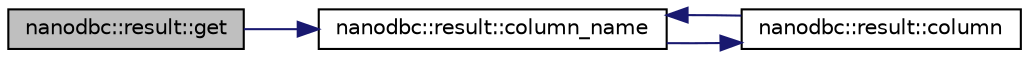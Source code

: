 digraph "nanodbc::result::get"
{
 // LATEX_PDF_SIZE
  edge [fontname="Helvetica",fontsize="10",labelfontname="Helvetica",labelfontsize="10"];
  node [fontname="Helvetica",fontsize="10",shape=record];
  rankdir="LR";
  Node119 [label="nanodbc::result::get",height=0.2,width=0.4,color="black", fillcolor="grey75", style="filled", fontcolor="black",tooltip="Gets data from the given column by name of the current rowset."];
  Node119 -> Node120 [color="midnightblue",fontsize="10",style="solid",fontname="Helvetica"];
  Node120 [label="nanodbc::result::column_name",height=0.2,width=0.4,color="black", fillcolor="white", style="filled",URL="$classnanodbc_1_1result.html#a2bd3fc4e416108960c4191b2cbba256b",tooltip="Returns the name of the specified column."];
  Node120 -> Node121 [color="midnightblue",fontsize="10",style="solid",fontname="Helvetica"];
  Node121 [label="nanodbc::result::column",height=0.2,width=0.4,color="black", fillcolor="white", style="filled",URL="$classnanodbc_1_1result.html#ae4e254b2db63c65473cc058de3d5a844",tooltip="Returns the column number of the specified column name."];
  Node121 -> Node120 [color="midnightblue",fontsize="10",style="solid",fontname="Helvetica"];
}
